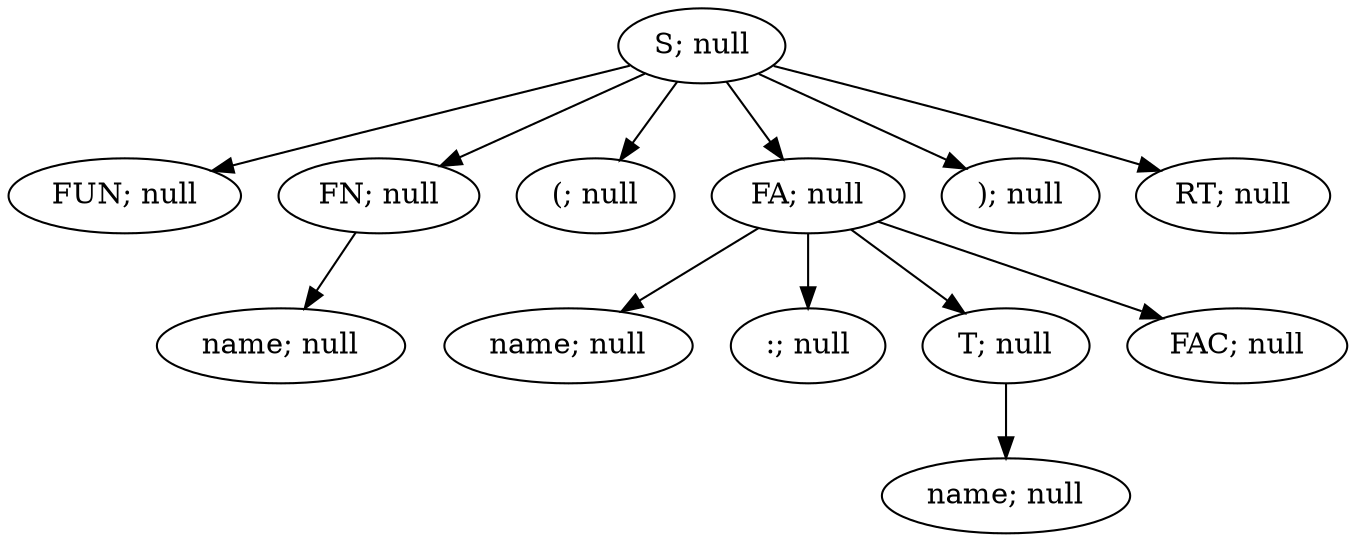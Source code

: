 digraph ParserResult {
"NonTerminal[name=S]_60" [label="S; null"]
"Token{name='FUN', value='fun'}_48" [label="FUN; null"]
"NonTerminal[name=S]_60"->"Token{name='FUN', value='fun'}_48";
"Token{name='FUN', value='fun'}_48" [label="FUN; null"]
"NonTerminal[name=FN]_50" [label="FN; null"]
"NonTerminal[name=S]_60"->"NonTerminal[name=FN]_50";
"NonTerminal[name=FN]_50" [label="FN; null"]
"Token{name='name', value='a'}_49" [label="name; null"]
"NonTerminal[name=FN]_50"->"Token{name='name', value='a'}_49";
"Token{name='name', value='a'}_49" [label="name; null"]
"Token{name='(', value='('}_51" [label="(; null"]
"NonTerminal[name=S]_60"->"Token{name='(', value='('}_51";
"Token{name='(', value='('}_51" [label="(; null"]
"NonTerminal[name=FA]_57" [label="FA; null"]
"NonTerminal[name=S]_60"->"NonTerminal[name=FA]_57";
"NonTerminal[name=FA]_57" [label="FA; null"]
"Token{name='name', value='d'}_52" [label="name; null"]
"NonTerminal[name=FA]_57"->"Token{name='name', value='d'}_52";
"Token{name='name', value='d'}_52" [label="name; null"]
"Token{name=':', value=':'}_53" [label=":; null"]
"NonTerminal[name=FA]_57"->"Token{name=':', value=':'}_53";
"Token{name=':', value=':'}_53" [label=":; null"]
"NonTerminal[name=T]_55" [label="T; null"]
"NonTerminal[name=FA]_57"->"NonTerminal[name=T]_55";
"NonTerminal[name=T]_55" [label="T; null"]
"Token{name='name', value='Int'}_54" [label="name; null"]
"NonTerminal[name=T]_55"->"Token{name='name', value='Int'}_54";
"Token{name='name', value='Int'}_54" [label="name; null"]
"NonTerminal[name=FAC]_56" [label="FAC; null"]
"NonTerminal[name=FA]_57"->"NonTerminal[name=FAC]_56";
"NonTerminal[name=FAC]_56" [label="FAC; null"]
"Token{name=')', value=')'}_58" [label="); null"]
"NonTerminal[name=S]_60"->"Token{name=')', value=')'}_58";
"Token{name=')', value=')'}_58" [label="); null"]
"NonTerminal[name=RT]_59" [label="RT; null"]
"NonTerminal[name=S]_60"->"NonTerminal[name=RT]_59";
"NonTerminal[name=RT]_59" [label="RT; null"]
}